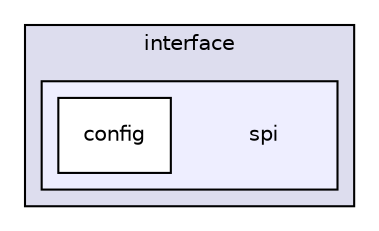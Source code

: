 digraph "C:/microchip/harmony3/gfx/middleware/legato/driver/controller/interface/spi" {
  compound=true
  node [ fontsize="10", fontname="Helvetica"];
  edge [ labelfontsize="10", labelfontname="Helvetica"];
  subgraph clusterdir_3f16f23dda5ada8ddef2290e7ca6c1ba {
    graph [ bgcolor="#ddddee", pencolor="black", label="interface" fontname="Helvetica", fontsize="10", URL="dir_3f16f23dda5ada8ddef2290e7ca6c1ba.html"]
  subgraph clusterdir_a978ba346f7344e485bef6b6e00e043f {
    graph [ bgcolor="#eeeeff", pencolor="black", label="" URL="dir_a978ba346f7344e485bef6b6e00e043f.html"];
    dir_a978ba346f7344e485bef6b6e00e043f [shape=plaintext label="spi"];
    dir_82ffc8b79d84efdc53e6d7fad97e993d [shape=box label="config" color="black" fillcolor="white" style="filled" URL="dir_82ffc8b79d84efdc53e6d7fad97e993d.html"];
  }
  }
}
